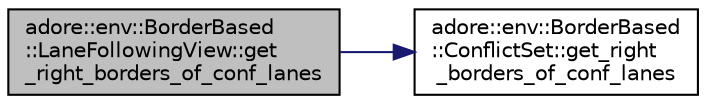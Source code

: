 digraph "adore::env::BorderBased::LaneFollowingView::get_right_borders_of_conf_lanes"
{
 // LATEX_PDF_SIZE
  edge [fontname="Helvetica",fontsize="10",labelfontname="Helvetica",labelfontsize="10"];
  node [fontname="Helvetica",fontsize="10",shape=record];
  rankdir="LR";
  Node1 [label="adore::env::BorderBased\l::LaneFollowingView::get\l_right_borders_of_conf_lanes",height=0.2,width=0.4,color="black", fillcolor="grey75", style="filled", fontcolor="black",tooltip=" "];
  Node1 -> Node2 [color="midnightblue",fontsize="10",style="solid",fontname="Helvetica"];
  Node2 [label="adore::env::BorderBased\l::ConflictSet::get_right\l_borders_of_conf_lanes",height=0.2,width=0.4,color="black", fillcolor="white", style="filled",URL="$classadore_1_1env_1_1BorderBased_1_1ConflictSet.html#a115ad49e7dd7fc2d204a2a941472fce0",tooltip=" "];
}
